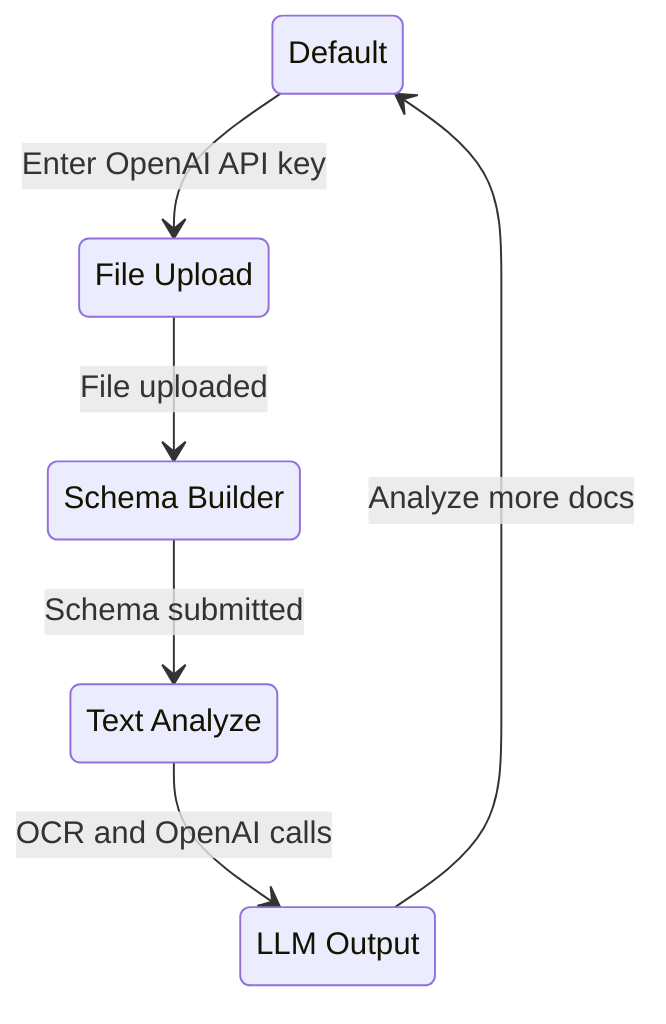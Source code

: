 stateDiagram-v2
    def : Default
    file_up : File Upload
    schema_builder : Schema Builder
    text_analyze : Text Analyze
    llm_output : LLM Output
    def --> file_up : Enter OpenAI API key
    file_up --> schema_builder : File uploaded
    schema_builder --> text_analyze : Schema submitted
    text_analyze --> llm_output : OCR and OpenAI calls
    llm_output --> def : Analyze more docs